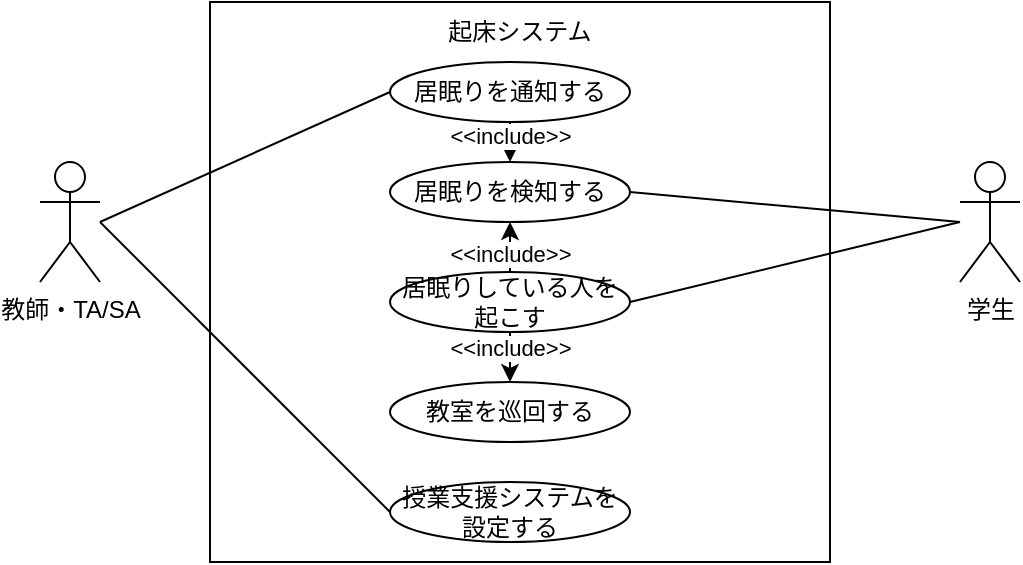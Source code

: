 <mxfile version="14.6.13" type="device" pages="2"><diagram id="0FQ1lP6v37wAYR2QCnvH" name="居眠り"><mxGraphModel dx="804" dy="588" grid="1" gridSize="10" guides="1" tooltips="1" connect="1" arrows="1" fold="1" page="1" pageScale="1" pageWidth="827" pageHeight="1169" math="0" shadow="0"><root><mxCell id="0"/><mxCell id="1" parent="0"/><mxCell id="inZFEziIxQsLrOXguQ3D-3" value="教師・TA/SA" style="shape=umlActor;verticalLabelPosition=bottom;verticalAlign=top;html=1;outlineConnect=0;" vertex="1" parent="1"><mxGeometry x="30" y="80" width="30" height="60" as="geometry"/></mxCell><mxCell id="inZFEziIxQsLrOXguQ3D-6" value="学生" style="shape=umlActor;verticalLabelPosition=bottom;verticalAlign=top;html=1;outlineConnect=0;" vertex="1" parent="1"><mxGeometry x="490" y="80" width="30" height="60" as="geometry"/></mxCell><mxCell id="inZFEziIxQsLrOXguQ3D-1" value="" style="rounded=0;whiteSpace=wrap;html=1;" vertex="1" parent="1"><mxGeometry x="115" width="310" height="280" as="geometry"/></mxCell><mxCell id="inZFEziIxQsLrOXguQ3D-2" value="起床システム" style="text;html=1;strokeColor=none;fillColor=none;align=center;verticalAlign=middle;whiteSpace=wrap;rounded=0;" vertex="1" parent="1"><mxGeometry x="210" width="120" height="30" as="geometry"/></mxCell><mxCell id="inZFEziIxQsLrOXguQ3D-7" value="居眠りを検知する" style="ellipse;whiteSpace=wrap;html=1;" vertex="1" parent="1"><mxGeometry x="205" y="80" width="120" height="30" as="geometry"/></mxCell><mxCell id="inZFEziIxQsLrOXguQ3D-10" value="居眠りしている人を起こす" style="ellipse;whiteSpace=wrap;html=1;" vertex="1" parent="1"><mxGeometry x="205" y="135" width="120" height="30" as="geometry"/></mxCell><mxCell id="inZFEziIxQsLrOXguQ3D-11" value="" style="endArrow=none;html=1;entryX=1;entryY=0.5;entryDx=0;entryDy=0;" edge="1" parent="1" target="inZFEziIxQsLrOXguQ3D-10"><mxGeometry width="50" height="50" relative="1" as="geometry"><mxPoint x="490" y="110" as="sourcePoint"/><mxPoint x="325" y="110" as="targetPoint"/></mxGeometry></mxCell><mxCell id="inZFEziIxQsLrOXguQ3D-15" value="" style="endArrow=classic;html=1;entryX=0.5;entryY=1;entryDx=0;entryDy=0;exitX=0.5;exitY=0;exitDx=0;exitDy=0;" edge="1" parent="1" source="inZFEziIxQsLrOXguQ3D-10" target="inZFEziIxQsLrOXguQ3D-7"><mxGeometry width="50" height="50" relative="1" as="geometry"><mxPoint x="230" y="230" as="sourcePoint"/><mxPoint x="280" y="180" as="targetPoint"/></mxGeometry></mxCell><mxCell id="inZFEziIxQsLrOXguQ3D-16" value="&amp;lt;&amp;lt;include&amp;gt;&amp;gt;" style="edgeLabel;html=1;align=center;verticalAlign=middle;resizable=0;points=[];" vertex="1" connectable="0" parent="inZFEziIxQsLrOXguQ3D-15"><mxGeometry x="-0.292" relative="1" as="geometry"><mxPoint as="offset"/></mxGeometry></mxCell><mxCell id="inZFEziIxQsLrOXguQ3D-22" value="教室を巡回する" style="ellipse;whiteSpace=wrap;html=1;" vertex="1" parent="1"><mxGeometry x="205" y="190" width="120" height="30" as="geometry"/></mxCell><mxCell id="inZFEziIxQsLrOXguQ3D-23" value="" style="endArrow=classic;html=1;exitX=0.5;exitY=1;exitDx=0;exitDy=0;entryX=0.5;entryY=0;entryDx=0;entryDy=0;" edge="1" parent="1" source="inZFEziIxQsLrOXguQ3D-10" target="inZFEziIxQsLrOXguQ3D-22"><mxGeometry width="50" height="50" relative="1" as="geometry"><mxPoint x="140" y="180" as="sourcePoint"/><mxPoint x="190" y="130" as="targetPoint"/></mxGeometry></mxCell><mxCell id="inZFEziIxQsLrOXguQ3D-24" value="&amp;lt;&amp;lt;include&amp;gt;&amp;gt;" style="edgeLabel;html=1;align=center;verticalAlign=middle;resizable=0;points=[];" vertex="1" connectable="0" parent="inZFEziIxQsLrOXguQ3D-23"><mxGeometry x="-0.51" relative="1" as="geometry"><mxPoint y="2" as="offset"/></mxGeometry></mxCell><mxCell id="inZFEziIxQsLrOXguQ3D-28" value="" style="endArrow=none;html=1;entryX=0;entryY=0.5;entryDx=0;entryDy=0;" edge="1" parent="1" target="inZFEziIxQsLrOXguQ3D-29"><mxGeometry width="50" height="50" relative="1" as="geometry"><mxPoint x="60" y="110" as="sourcePoint"/><mxPoint x="220" y="130" as="targetPoint"/></mxGeometry></mxCell><mxCell id="inZFEziIxQsLrOXguQ3D-29" value="授業支援システムを設定する" style="ellipse;whiteSpace=wrap;html=1;" vertex="1" parent="1"><mxGeometry x="205" y="240" width="120" height="30" as="geometry"/></mxCell><mxCell id="VwusKG2wCmaMoj8aoqcP-1" value="" style="endArrow=none;html=1;entryX=1;entryY=0.5;entryDx=0;entryDy=0;" edge="1" parent="1" target="inZFEziIxQsLrOXguQ3D-7"><mxGeometry width="50" height="50" relative="1" as="geometry"><mxPoint x="490" y="110" as="sourcePoint"/><mxPoint x="240" y="80" as="targetPoint"/></mxGeometry></mxCell><mxCell id="ySEmAAj1TTTtYb7-GKZr-2" value="居眠りを通知する" style="ellipse;whiteSpace=wrap;html=1;" vertex="1" parent="1"><mxGeometry x="205" y="30" width="120" height="30" as="geometry"/></mxCell><mxCell id="ySEmAAj1TTTtYb7-GKZr-3" value="" style="endArrow=classic;html=1;exitX=0.5;exitY=1;exitDx=0;exitDy=0;entryX=0.5;entryY=0;entryDx=0;entryDy=0;" edge="1" parent="1" source="ySEmAAj1TTTtYb7-GKZr-2" target="inZFEziIxQsLrOXguQ3D-7"><mxGeometry width="50" height="50" relative="1" as="geometry"><mxPoint x="210" y="170" as="sourcePoint"/><mxPoint x="260" y="120" as="targetPoint"/></mxGeometry></mxCell><mxCell id="ySEmAAj1TTTtYb7-GKZr-4" value="&amp;lt;&amp;lt;include&amp;gt;&amp;gt;" style="edgeLabel;html=1;align=center;verticalAlign=middle;resizable=0;points=[];" vertex="1" connectable="0" parent="ySEmAAj1TTTtYb7-GKZr-3"><mxGeometry x="-0.548" relative="1" as="geometry"><mxPoint y="2" as="offset"/></mxGeometry></mxCell><mxCell id="ySEmAAj1TTTtYb7-GKZr-5" value="" style="endArrow=none;html=1;entryX=0;entryY=0.5;entryDx=0;entryDy=0;" edge="1" parent="1" target="ySEmAAj1TTTtYb7-GKZr-2"><mxGeometry width="50" height="50" relative="1" as="geometry"><mxPoint x="60" y="110" as="sourcePoint"/><mxPoint x="320" y="70" as="targetPoint"/></mxGeometry></mxCell></root></mxGraphModel></diagram><diagram name="手詰まり" id="UF2rBjrjO4oCTMccFiQb"><mxGraphModel dx="555" dy="406" grid="1" gridSize="10" guides="1" tooltips="1" connect="1" arrows="1" fold="1" page="1" pageScale="1" pageWidth="827" pageHeight="1169" math="0" shadow="0"><root><mxCell id="GGrNXIFZuFVd3VKV9W9n-0"/><mxCell id="GGrNXIFZuFVd3VKV9W9n-1" parent="GGrNXIFZuFVd3VKV9W9n-0"/><mxCell id="GGrNXIFZuFVd3VKV9W9n-2" value="教師・TA/SA" style="shape=umlActor;verticalLabelPosition=bottom;verticalAlign=top;html=1;outlineConnect=0;" vertex="1" parent="GGrNXIFZuFVd3VKV9W9n-1"><mxGeometry x="30" y="80" width="30" height="60" as="geometry"/></mxCell><mxCell id="GGrNXIFZuFVd3VKV9W9n-3" value="学生" style="shape=umlActor;verticalLabelPosition=bottom;verticalAlign=top;html=1;outlineConnect=0;" vertex="1" parent="GGrNXIFZuFVd3VKV9W9n-1"><mxGeometry x="490" y="80" width="30" height="60" as="geometry"/></mxCell><mxCell id="GGrNXIFZuFVd3VKV9W9n-4" value="" style="rounded=0;whiteSpace=wrap;html=1;" vertex="1" parent="GGrNXIFZuFVd3VKV9W9n-1"><mxGeometry x="115" width="310" height="260" as="geometry"/></mxCell><mxCell id="GGrNXIFZuFVd3VKV9W9n-5" value="学生サポートシステム" style="text;html=1;strokeColor=none;fillColor=none;align=center;verticalAlign=middle;whiteSpace=wrap;rounded=0;" vertex="1" parent="GGrNXIFZuFVd3VKV9W9n-1"><mxGeometry x="200" width="130" height="30" as="geometry"/></mxCell><mxCell id="GGrNXIFZuFVd3VKV9W9n-6" value="手詰まりを検知する" style="ellipse;whiteSpace=wrap;html=1;" vertex="1" parent="GGrNXIFZuFVd3VKV9W9n-1"><mxGeometry x="205" y="40" width="120" height="30" as="geometry"/></mxCell><mxCell id="GGrNXIFZuFVd3VKV9W9n-7" value="サポートが必要な人を通知する" style="ellipse;whiteSpace=wrap;html=1;" vertex="1" parent="GGrNXIFZuFVd3VKV9W9n-1"><mxGeometry x="205" y="95" width="120" height="30" as="geometry"/></mxCell><mxCell id="GGrNXIFZuFVd3VKV9W9n-8" value="" style="endArrow=none;html=1;entryX=1;entryY=0.5;entryDx=0;entryDy=0;" edge="1" parent="GGrNXIFZuFVd3VKV9W9n-1" target="GGrNXIFZuFVd3VKV9W9n-6"><mxGeometry width="50" height="50" relative="1" as="geometry"><mxPoint x="490" y="110" as="sourcePoint"/><mxPoint x="205" y="115" as="targetPoint"/></mxGeometry></mxCell><mxCell id="GGrNXIFZuFVd3VKV9W9n-9" value="" style="endArrow=classic;html=1;entryX=0.5;entryY=1;entryDx=0;entryDy=0;exitX=0.5;exitY=0;exitDx=0;exitDy=0;" edge="1" parent="GGrNXIFZuFVd3VKV9W9n-1" source="GGrNXIFZuFVd3VKV9W9n-7" target="GGrNXIFZuFVd3VKV9W9n-6"><mxGeometry width="50" height="50" relative="1" as="geometry"><mxPoint x="230" y="230" as="sourcePoint"/><mxPoint x="280" y="180" as="targetPoint"/></mxGeometry></mxCell><mxCell id="GGrNXIFZuFVd3VKV9W9n-10" value="&amp;lt;&amp;lt;include&amp;gt;&amp;gt;" style="edgeLabel;html=1;align=center;verticalAlign=middle;resizable=0;points=[];" vertex="1" connectable="0" parent="GGrNXIFZuFVd3VKV9W9n-9"><mxGeometry x="-0.292" relative="1" as="geometry"><mxPoint as="offset"/></mxGeometry></mxCell><mxCell id="GGrNXIFZuFVd3VKV9W9n-11" value="教室を巡回する" style="ellipse;whiteSpace=wrap;html=1;" vertex="1" parent="GGrNXIFZuFVd3VKV9W9n-1"><mxGeometry x="205" y="150" width="120" height="30" as="geometry"/></mxCell><mxCell id="GGrNXIFZuFVd3VKV9W9n-12" value="" style="endArrow=classic;html=1;exitX=0.5;exitY=1;exitDx=0;exitDy=0;entryX=0.5;entryY=0;entryDx=0;entryDy=0;" edge="1" parent="GGrNXIFZuFVd3VKV9W9n-1" source="GGrNXIFZuFVd3VKV9W9n-7" target="GGrNXIFZuFVd3VKV9W9n-11"><mxGeometry width="50" height="50" relative="1" as="geometry"><mxPoint x="140" y="180" as="sourcePoint"/><mxPoint x="190" y="130" as="targetPoint"/></mxGeometry></mxCell><mxCell id="GGrNXIFZuFVd3VKV9W9n-13" value="&amp;lt;&amp;lt;include&amp;gt;&amp;gt;" style="edgeLabel;html=1;align=center;verticalAlign=middle;resizable=0;points=[];" vertex="1" connectable="0" parent="GGrNXIFZuFVd3VKV9W9n-12"><mxGeometry x="-0.51" relative="1" as="geometry"><mxPoint y="2" as="offset"/></mxGeometry></mxCell><mxCell id="GGrNXIFZuFVd3VKV9W9n-14" value="" style="endArrow=none;html=1;entryX=0;entryY=0.5;entryDx=0;entryDy=0;" edge="1" parent="GGrNXIFZuFVd3VKV9W9n-1" target="GGrNXIFZuFVd3VKV9W9n-15"><mxGeometry width="50" height="50" relative="1" as="geometry"><mxPoint x="60" y="110" as="sourcePoint"/><mxPoint x="220" y="130" as="targetPoint"/></mxGeometry></mxCell><mxCell id="GGrNXIFZuFVd3VKV9W9n-15" value="授業支援システムを設定する" style="ellipse;whiteSpace=wrap;html=1;" vertex="1" parent="GGrNXIFZuFVd3VKV9W9n-1"><mxGeometry x="205" y="200" width="120" height="30" as="geometry"/></mxCell><mxCell id="GGrNXIFZuFVd3VKV9W9n-16" value="" style="endArrow=none;html=1;entryX=0;entryY=0.5;entryDx=0;entryDy=0;" edge="1" parent="GGrNXIFZuFVd3VKV9W9n-1" target="GGrNXIFZuFVd3VKV9W9n-7"><mxGeometry width="50" height="50" relative="1" as="geometry"><mxPoint x="60" y="110" as="sourcePoint"/><mxPoint x="290" y="100" as="targetPoint"/></mxGeometry></mxCell></root></mxGraphModel></diagram></mxfile>